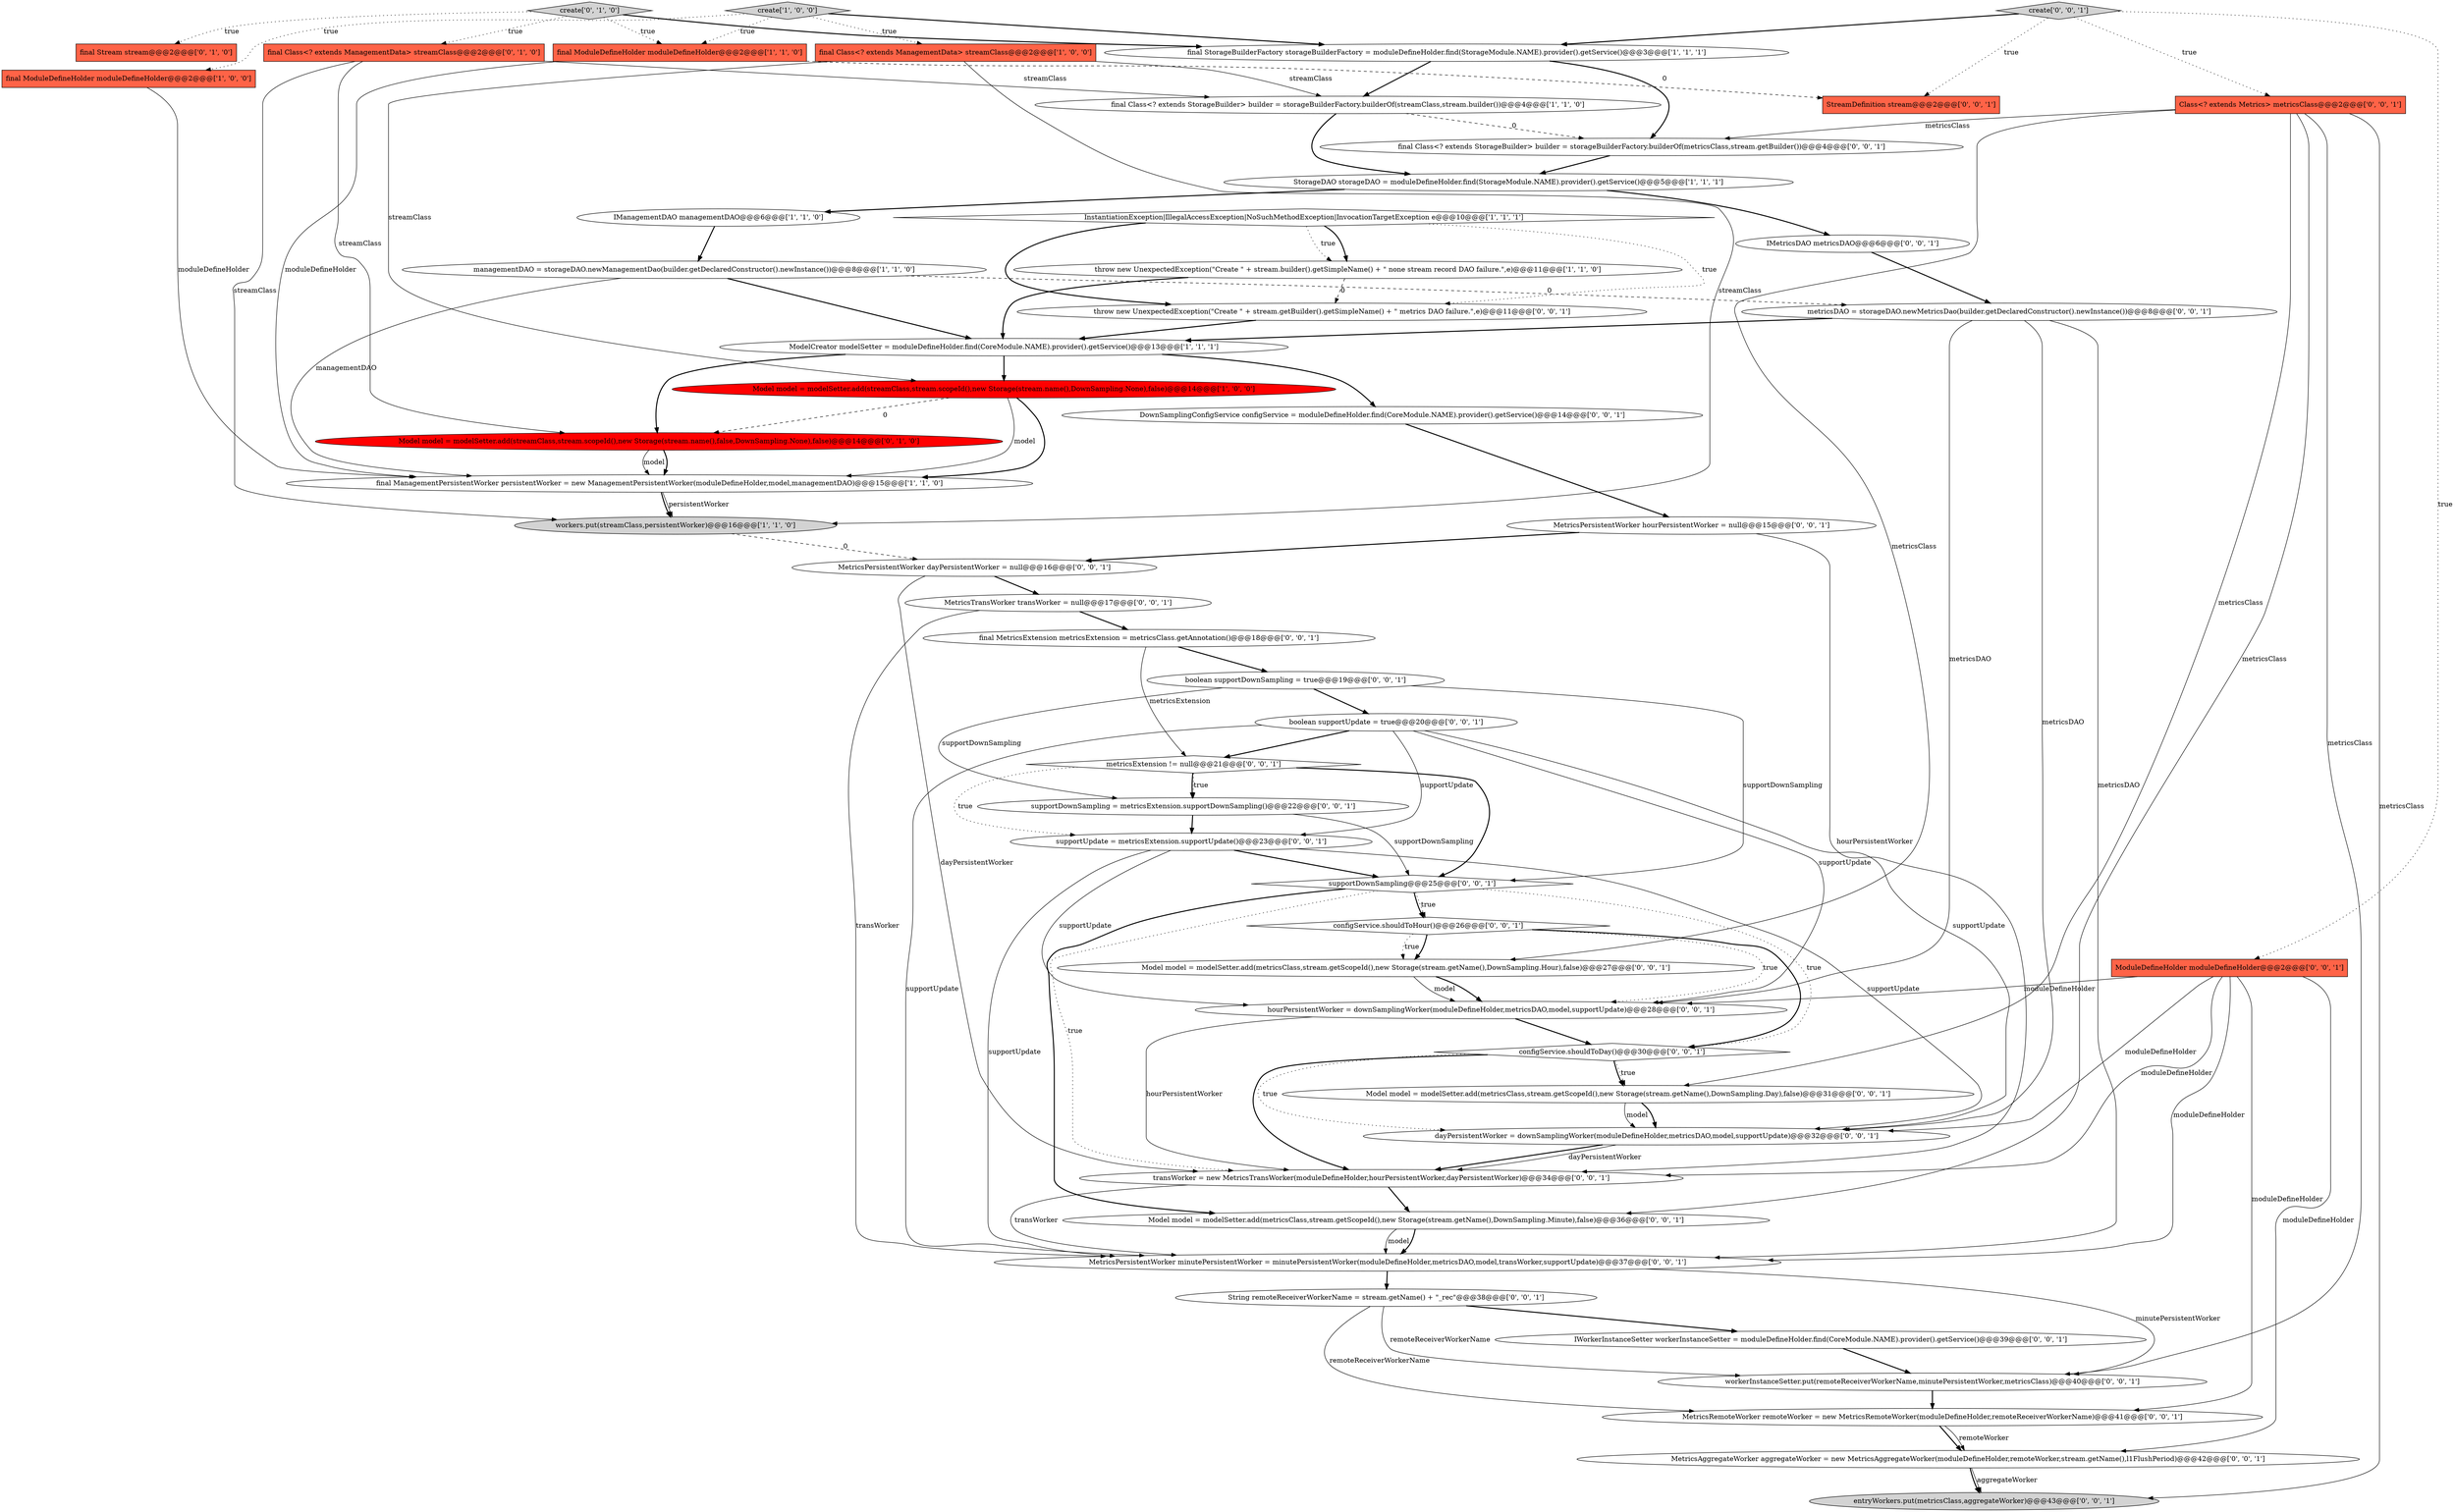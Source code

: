digraph {
3 [style = filled, label = "ModelCreator modelSetter = moduleDefineHolder.find(CoreModule.NAME).provider().getService()@@@13@@@['1', '1', '1']", fillcolor = white, shape = ellipse image = "AAA0AAABBB1BBB"];
26 [style = filled, label = "configService.shouldToDay()@@@30@@@['0', '0', '1']", fillcolor = white, shape = diamond image = "AAA0AAABBB3BBB"];
12 [style = filled, label = "StorageDAO storageDAO = moduleDefineHolder.find(StorageModule.NAME).provider().getService()@@@5@@@['1', '1', '1']", fillcolor = white, shape = ellipse image = "AAA0AAABBB1BBB"];
13 [style = filled, label = "final ModuleDefineHolder moduleDefineHolder@@@2@@@['1', '1', '0']", fillcolor = tomato, shape = box image = "AAA0AAABBB1BBB"];
31 [style = filled, label = "supportUpdate = metricsExtension.supportUpdate()@@@23@@@['0', '0', '1']", fillcolor = white, shape = ellipse image = "AAA0AAABBB3BBB"];
43 [style = filled, label = "MetricsRemoteWorker remoteWorker = new MetricsRemoteWorker(moduleDefineHolder,remoteReceiverWorkerName)@@@41@@@['0', '0', '1']", fillcolor = white, shape = ellipse image = "AAA0AAABBB3BBB"];
38 [style = filled, label = "supportDownSampling@@@25@@@['0', '0', '1']", fillcolor = white, shape = diamond image = "AAA0AAABBB3BBB"];
16 [style = filled, label = "Model model = modelSetter.add(streamClass,stream.scopeId(),new Storage(stream.name(),false,DownSampling.None),false)@@@14@@@['0', '1', '0']", fillcolor = red, shape = ellipse image = "AAA1AAABBB2BBB"];
15 [style = filled, label = "create['0', '1', '0']", fillcolor = lightgray, shape = diamond image = "AAA0AAABBB2BBB"];
49 [style = filled, label = "IWorkerInstanceSetter workerInstanceSetter = moduleDefineHolder.find(CoreModule.NAME).provider().getService()@@@39@@@['0', '0', '1']", fillcolor = white, shape = ellipse image = "AAA0AAABBB3BBB"];
37 [style = filled, label = "throw new UnexpectedException(\"Create \" + stream.getBuilder().getSimpleName() + \" metrics DAO failure.\",e)@@@11@@@['0', '0', '1']", fillcolor = white, shape = ellipse image = "AAA0AAABBB3BBB"];
20 [style = filled, label = "configService.shouldToHour()@@@26@@@['0', '0', '1']", fillcolor = white, shape = diamond image = "AAA0AAABBB3BBB"];
17 [style = filled, label = "final Class<? extends ManagementData> streamClass@@@2@@@['0', '1', '0']", fillcolor = tomato, shape = box image = "AAA0AAABBB2BBB"];
27 [style = filled, label = "transWorker = new MetricsTransWorker(moduleDefineHolder,hourPersistentWorker,dayPersistentWorker)@@@34@@@['0', '0', '1']", fillcolor = white, shape = ellipse image = "AAA0AAABBB3BBB"];
5 [style = filled, label = "final StorageBuilderFactory storageBuilderFactory = moduleDefineHolder.find(StorageModule.NAME).provider().getService()@@@3@@@['1', '1', '1']", fillcolor = white, shape = ellipse image = "AAA0AAABBB1BBB"];
50 [style = filled, label = "workerInstanceSetter.put(remoteReceiverWorkerName,minutePersistentWorker,metricsClass)@@@40@@@['0', '0', '1']", fillcolor = white, shape = ellipse image = "AAA0AAABBB3BBB"];
40 [style = filled, label = "MetricsTransWorker transWorker = null@@@17@@@['0', '0', '1']", fillcolor = white, shape = ellipse image = "AAA0AAABBB3BBB"];
48 [style = filled, label = "Model model = modelSetter.add(metricsClass,stream.getScopeId(),new Storage(stream.getName(),DownSampling.Hour),false)@@@27@@@['0', '0', '1']", fillcolor = white, shape = ellipse image = "AAA0AAABBB3BBB"];
29 [style = filled, label = "boolean supportDownSampling = true@@@19@@@['0', '0', '1']", fillcolor = white, shape = ellipse image = "AAA0AAABBB3BBB"];
2 [style = filled, label = "create['1', '0', '0']", fillcolor = lightgray, shape = diamond image = "AAA0AAABBB1BBB"];
8 [style = filled, label = "throw new UnexpectedException(\"Create \" + stream.builder().getSimpleName() + \" none stream record DAO failure.\",e)@@@11@@@['1', '1', '0']", fillcolor = white, shape = ellipse image = "AAA0AAABBB1BBB"];
9 [style = filled, label = "Model model = modelSetter.add(streamClass,stream.scopeId(),new Storage(stream.name(),DownSampling.None),false)@@@14@@@['1', '0', '0']", fillcolor = red, shape = ellipse image = "AAA1AAABBB1BBB"];
32 [style = filled, label = "Model model = modelSetter.add(metricsClass,stream.getScopeId(),new Storage(stream.getName(),DownSampling.Minute),false)@@@36@@@['0', '0', '1']", fillcolor = white, shape = ellipse image = "AAA0AAABBB3BBB"];
36 [style = filled, label = "entryWorkers.put(metricsClass,aggregateWorker)@@@43@@@['0', '0', '1']", fillcolor = lightgray, shape = ellipse image = "AAA0AAABBB3BBB"];
18 [style = filled, label = "final Stream stream@@@2@@@['0', '1', '0']", fillcolor = tomato, shape = box image = "AAA0AAABBB2BBB"];
33 [style = filled, label = "MetricsAggregateWorker aggregateWorker = new MetricsAggregateWorker(moduleDefineHolder,remoteWorker,stream.getName(),l1FlushPeriod)@@@42@@@['0', '0', '1']", fillcolor = white, shape = ellipse image = "AAA0AAABBB3BBB"];
30 [style = filled, label = "boolean supportUpdate = true@@@20@@@['0', '0', '1']", fillcolor = white, shape = ellipse image = "AAA0AAABBB3BBB"];
10 [style = filled, label = "final Class<? extends StorageBuilder> builder = storageBuilderFactory.builderOf(streamClass,stream.builder())@@@4@@@['1', '1', '0']", fillcolor = white, shape = ellipse image = "AAA0AAABBB1BBB"];
52 [style = filled, label = "metricsExtension != null@@@21@@@['0', '0', '1']", fillcolor = white, shape = diamond image = "AAA0AAABBB3BBB"];
6 [style = filled, label = "final ManagementPersistentWorker persistentWorker = new ManagementPersistentWorker(moduleDefineHolder,model,managementDAO)@@@15@@@['1', '1', '0']", fillcolor = white, shape = ellipse image = "AAA0AAABBB1BBB"];
19 [style = filled, label = "MetricsPersistentWorker hourPersistentWorker = null@@@15@@@['0', '0', '1']", fillcolor = white, shape = ellipse image = "AAA0AAABBB3BBB"];
22 [style = filled, label = "final MetricsExtension metricsExtension = metricsClass.getAnnotation()@@@18@@@['0', '0', '1']", fillcolor = white, shape = ellipse image = "AAA0AAABBB3BBB"];
41 [style = filled, label = "create['0', '0', '1']", fillcolor = lightgray, shape = diamond image = "AAA0AAABBB3BBB"];
44 [style = filled, label = "final Class<? extends StorageBuilder> builder = storageBuilderFactory.builderOf(metricsClass,stream.getBuilder())@@@4@@@['0', '0', '1']", fillcolor = white, shape = ellipse image = "AAA0AAABBB3BBB"];
23 [style = filled, label = "Class<? extends Metrics> metricsClass@@@2@@@['0', '0', '1']", fillcolor = tomato, shape = box image = "AAA0AAABBB3BBB"];
21 [style = filled, label = "ModuleDefineHolder moduleDefineHolder@@@2@@@['0', '0', '1']", fillcolor = tomato, shape = box image = "AAA0AAABBB3BBB"];
25 [style = filled, label = "DownSamplingConfigService configService = moduleDefineHolder.find(CoreModule.NAME).provider().getService()@@@14@@@['0', '0', '1']", fillcolor = white, shape = ellipse image = "AAA0AAABBB3BBB"];
35 [style = filled, label = "String remoteReceiverWorkerName = stream.getName() + \"_rec\"@@@38@@@['0', '0', '1']", fillcolor = white, shape = ellipse image = "AAA0AAABBB3BBB"];
47 [style = filled, label = "supportDownSampling = metricsExtension.supportDownSampling()@@@22@@@['0', '0', '1']", fillcolor = white, shape = ellipse image = "AAA0AAABBB3BBB"];
51 [style = filled, label = "hourPersistentWorker = downSamplingWorker(moduleDefineHolder,metricsDAO,model,supportUpdate)@@@28@@@['0', '0', '1']", fillcolor = white, shape = ellipse image = "AAA0AAABBB3BBB"];
0 [style = filled, label = "managementDAO = storageDAO.newManagementDao(builder.getDeclaredConstructor().newInstance())@@@8@@@['1', '1', '0']", fillcolor = white, shape = ellipse image = "AAA0AAABBB1BBB"];
28 [style = filled, label = "MetricsPersistentWorker minutePersistentWorker = minutePersistentWorker(moduleDefineHolder,metricsDAO,model,transWorker,supportUpdate)@@@37@@@['0', '0', '1']", fillcolor = white, shape = ellipse image = "AAA0AAABBB3BBB"];
11 [style = filled, label = "InstantiationException|IllegalAccessException|NoSuchMethodException|InvocationTargetException e@@@10@@@['1', '1', '1']", fillcolor = white, shape = diamond image = "AAA0AAABBB1BBB"];
14 [style = filled, label = "IManagementDAO managementDAO@@@6@@@['1', '1', '0']", fillcolor = white, shape = ellipse image = "AAA0AAABBB1BBB"];
1 [style = filled, label = "final Class<? extends ManagementData> streamClass@@@2@@@['1', '0', '0']", fillcolor = tomato, shape = box image = "AAA0AAABBB1BBB"];
24 [style = filled, label = "dayPersistentWorker = downSamplingWorker(moduleDefineHolder,metricsDAO,model,supportUpdate)@@@32@@@['0', '0', '1']", fillcolor = white, shape = ellipse image = "AAA0AAABBB3BBB"];
7 [style = filled, label = "final ModuleDefineHolder moduleDefineHolder@@@2@@@['1', '0', '0']", fillcolor = tomato, shape = box image = "AAA0AAABBB1BBB"];
34 [style = filled, label = "metricsDAO = storageDAO.newMetricsDao(builder.getDeclaredConstructor().newInstance())@@@8@@@['0', '0', '1']", fillcolor = white, shape = ellipse image = "AAA0AAABBB3BBB"];
39 [style = filled, label = "StreamDefinition stream@@@2@@@['0', '0', '1']", fillcolor = tomato, shape = box image = "AAA0AAABBB3BBB"];
45 [style = filled, label = "MetricsPersistentWorker dayPersistentWorker = null@@@16@@@['0', '0', '1']", fillcolor = white, shape = ellipse image = "AAA0AAABBB3BBB"];
46 [style = filled, label = "Model model = modelSetter.add(metricsClass,stream.getScopeId(),new Storage(stream.getName(),DownSampling.Day),false)@@@31@@@['0', '0', '1']", fillcolor = white, shape = ellipse image = "AAA0AAABBB3BBB"];
42 [style = filled, label = "IMetricsDAO metricsDAO@@@6@@@['0', '0', '1']", fillcolor = white, shape = ellipse image = "AAA0AAABBB3BBB"];
4 [style = filled, label = "workers.put(streamClass,persistentWorker)@@@16@@@['1', '1', '0']", fillcolor = lightgray, shape = ellipse image = "AAA0AAABBB1BBB"];
23->46 [style = solid, label="metricsClass"];
23->32 [style = solid, label="metricsClass"];
30->51 [style = solid, label="supportUpdate"];
27->32 [style = bold, label=""];
29->30 [style = bold, label=""];
20->26 [style = bold, label=""];
30->52 [style = bold, label=""];
12->42 [style = bold, label=""];
3->16 [style = bold, label=""];
32->28 [style = solid, label="model"];
23->36 [style = solid, label="metricsClass"];
9->6 [style = bold, label=""];
37->3 [style = bold, label=""];
30->31 [style = solid, label="supportUpdate"];
52->47 [style = bold, label=""];
48->51 [style = bold, label=""];
47->38 [style = solid, label="supportDownSampling"];
10->12 [style = bold, label=""];
20->48 [style = bold, label=""];
26->24 [style = dotted, label="true"];
25->19 [style = bold, label=""];
40->22 [style = bold, label=""];
51->26 [style = bold, label=""];
0->34 [style = dashed, label="0"];
11->8 [style = dotted, label="true"];
34->28 [style = solid, label="metricsDAO"];
24->27 [style = bold, label=""];
6->4 [style = solid, label="persistentWorker"];
17->16 [style = solid, label="streamClass"];
41->21 [style = dotted, label="true"];
0->3 [style = bold, label=""];
26->46 [style = bold, label=""];
5->10 [style = bold, label=""];
17->4 [style = solid, label="streamClass"];
50->43 [style = bold, label=""];
11->37 [style = dotted, label="true"];
21->33 [style = solid, label="moduleDefineHolder"];
16->6 [style = bold, label=""];
46->24 [style = bold, label=""];
38->20 [style = dotted, label="true"];
48->51 [style = solid, label="model"];
15->18 [style = dotted, label="true"];
34->24 [style = solid, label="metricsDAO"];
11->37 [style = bold, label=""];
52->31 [style = dotted, label="true"];
40->28 [style = solid, label="transWorker"];
0->6 [style = solid, label="managementDAO"];
44->12 [style = bold, label=""];
38->32 [style = bold, label=""];
15->13 [style = dotted, label="true"];
15->17 [style = dotted, label="true"];
30->24 [style = solid, label="supportUpdate"];
6->4 [style = bold, label=""];
26->27 [style = bold, label=""];
28->35 [style = bold, label=""];
30->28 [style = solid, label="supportUpdate"];
41->23 [style = dotted, label="true"];
33->36 [style = bold, label=""];
12->14 [style = bold, label=""];
21->43 [style = solid, label="moduleDefineHolder"];
21->24 [style = solid, label="moduleDefineHolder"];
11->8 [style = bold, label=""];
43->33 [style = bold, label=""];
19->27 [style = solid, label="hourPersistentWorker"];
20->48 [style = dotted, label="true"];
45->27 [style = solid, label="dayPersistentWorker"];
28->50 [style = solid, label="minutePersistentWorker"];
24->27 [style = solid, label="dayPersistentWorker"];
26->46 [style = dotted, label="true"];
38->20 [style = bold, label=""];
9->16 [style = dashed, label="0"];
9->6 [style = solid, label="model"];
20->51 [style = dotted, label="true"];
38->27 [style = dotted, label="true"];
47->31 [style = bold, label=""];
34->51 [style = solid, label="metricsDAO"];
8->3 [style = bold, label=""];
22->52 [style = solid, label="metricsExtension"];
51->27 [style = solid, label="hourPersistentWorker"];
22->29 [style = bold, label=""];
13->6 [style = solid, label="moduleDefineHolder"];
1->9 [style = solid, label="streamClass"];
35->49 [style = bold, label=""];
31->38 [style = bold, label=""];
49->50 [style = bold, label=""];
27->28 [style = solid, label="transWorker"];
4->45 [style = dashed, label="0"];
3->9 [style = bold, label=""];
13->39 [style = dashed, label="0"];
19->45 [style = bold, label=""];
21->28 [style = solid, label="moduleDefineHolder"];
5->44 [style = bold, label=""];
31->51 [style = solid, label="supportUpdate"];
23->48 [style = solid, label="metricsClass"];
17->10 [style = solid, label="streamClass"];
21->27 [style = solid, label="moduleDefineHolder"];
52->47 [style = dotted, label="true"];
23->44 [style = solid, label="metricsClass"];
45->40 [style = bold, label=""];
2->5 [style = bold, label=""];
42->34 [style = bold, label=""];
8->37 [style = dashed, label="0"];
3->25 [style = bold, label=""];
31->28 [style = solid, label="supportUpdate"];
35->50 [style = solid, label="remoteReceiverWorkerName"];
52->38 [style = bold, label=""];
10->44 [style = dashed, label="0"];
21->51 [style = solid, label="moduleDefineHolder"];
41->39 [style = dotted, label="true"];
15->5 [style = bold, label=""];
46->24 [style = solid, label="model"];
23->50 [style = solid, label="metricsClass"];
38->26 [style = dotted, label="true"];
29->47 [style = solid, label="supportDownSampling"];
1->4 [style = solid, label="streamClass"];
14->0 [style = bold, label=""];
34->3 [style = bold, label=""];
2->1 [style = dotted, label="true"];
2->7 [style = dotted, label="true"];
35->43 [style = solid, label="remoteReceiverWorkerName"];
29->38 [style = solid, label="supportDownSampling"];
33->36 [style = solid, label="aggregateWorker"];
1->10 [style = solid, label="streamClass"];
7->6 [style = solid, label="moduleDefineHolder"];
16->6 [style = solid, label="model"];
32->28 [style = bold, label=""];
2->13 [style = dotted, label="true"];
41->5 [style = bold, label=""];
31->24 [style = solid, label="supportUpdate"];
43->33 [style = solid, label="remoteWorker"];
}
